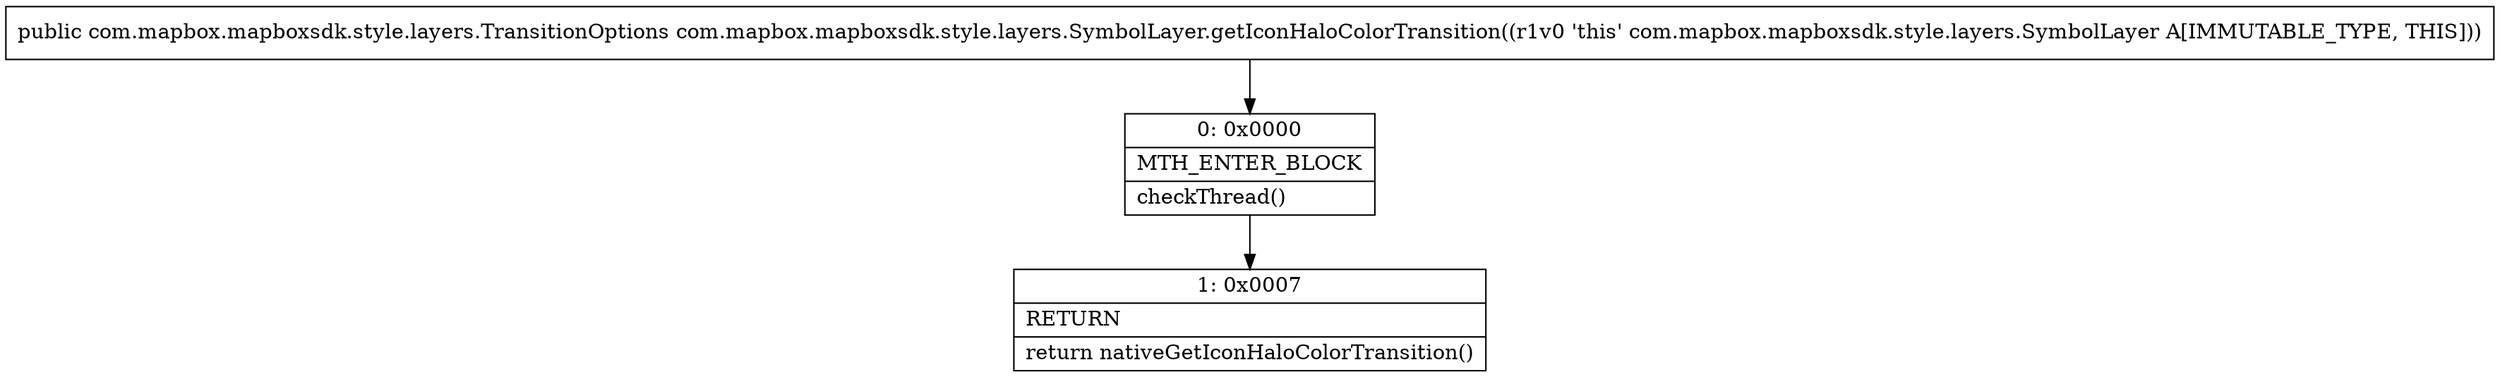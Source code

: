 digraph "CFG forcom.mapbox.mapboxsdk.style.layers.SymbolLayer.getIconHaloColorTransition()Lcom\/mapbox\/mapboxsdk\/style\/layers\/TransitionOptions;" {
Node_0 [shape=record,label="{0\:\ 0x0000|MTH_ENTER_BLOCK\l|checkThread()\l}"];
Node_1 [shape=record,label="{1\:\ 0x0007|RETURN\l|return nativeGetIconHaloColorTransition()\l}"];
MethodNode[shape=record,label="{public com.mapbox.mapboxsdk.style.layers.TransitionOptions com.mapbox.mapboxsdk.style.layers.SymbolLayer.getIconHaloColorTransition((r1v0 'this' com.mapbox.mapboxsdk.style.layers.SymbolLayer A[IMMUTABLE_TYPE, THIS])) }"];
MethodNode -> Node_0;
Node_0 -> Node_1;
}

